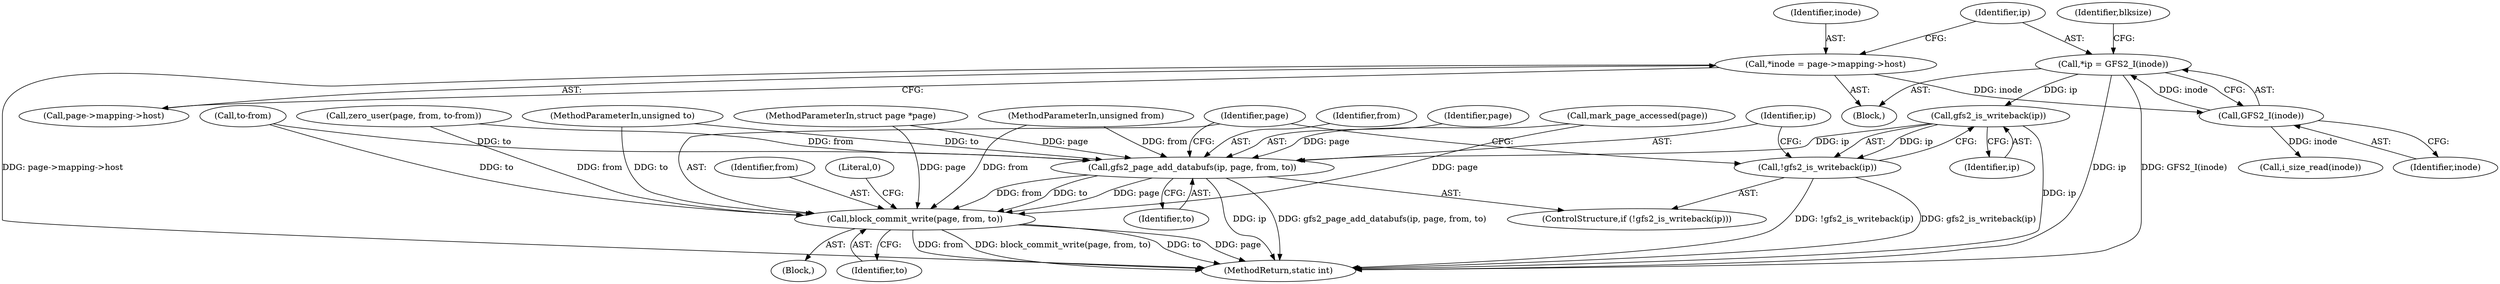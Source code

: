 digraph "1_linux_64dd153c83743af81f20924c6343652d731eeecb_0@API" {
"1000158" [label="(Call,gfs2_is_writeback(ip))"];
"1000115" [label="(Call,*ip = GFS2_I(inode))"];
"1000117" [label="(Call,GFS2_I(inode))"];
"1000107" [label="(Call,*inode = page->mapping->host)"];
"1000157" [label="(Call,!gfs2_is_writeback(ip))"];
"1000160" [label="(Call,gfs2_page_add_databufs(ip, page, from, to))"];
"1000165" [label="(Call,block_commit_write(page, from, to))"];
"1000165" [label="(Call,block_commit_write(page, from, to))"];
"1000241" [label="(MethodReturn,static int)"];
"1000164" [label="(Identifier,to)"];
"1000139" [label="(Call,to-from)"];
"1000116" [label="(Identifier,ip)"];
"1000170" [label="(Literal,0)"];
"1000166" [label="(Identifier,page)"];
"1000101" [label="(MethodParameterIn,struct page *page)"];
"1000118" [label="(Identifier,inode)"];
"1000160" [label="(Call,gfs2_page_add_databufs(ip, page, from, to))"];
"1000107" [label="(Call,*inode = page->mapping->host)"];
"1000108" [label="(Identifier,inode)"];
"1000158" [label="(Call,gfs2_is_writeback(ip))"];
"1000133" [label="(Call,i_size_read(inode))"];
"1000103" [label="(MethodParameterIn,unsigned to)"];
"1000109" [label="(Call,page->mapping->host)"];
"1000136" [label="(Call,zero_user(page, from, to-from))"];
"1000115" [label="(Call,*ip = GFS2_I(inode))"];
"1000167" [label="(Identifier,from)"];
"1000162" [label="(Identifier,page)"];
"1000142" [label="(Call,mark_page_accessed(page))"];
"1000155" [label="(Block,)"];
"1000105" [label="(Block,)"];
"1000123" [label="(Identifier,blksize)"];
"1000102" [label="(MethodParameterIn,unsigned from)"];
"1000157" [label="(Call,!gfs2_is_writeback(ip))"];
"1000161" [label="(Identifier,ip)"];
"1000156" [label="(ControlStructure,if (!gfs2_is_writeback(ip)))"];
"1000159" [label="(Identifier,ip)"];
"1000117" [label="(Call,GFS2_I(inode))"];
"1000168" [label="(Identifier,to)"];
"1000163" [label="(Identifier,from)"];
"1000158" -> "1000157"  [label="AST: "];
"1000158" -> "1000159"  [label="CFG: "];
"1000159" -> "1000158"  [label="AST: "];
"1000157" -> "1000158"  [label="CFG: "];
"1000158" -> "1000241"  [label="DDG: ip"];
"1000158" -> "1000157"  [label="DDG: ip"];
"1000115" -> "1000158"  [label="DDG: ip"];
"1000158" -> "1000160"  [label="DDG: ip"];
"1000115" -> "1000105"  [label="AST: "];
"1000115" -> "1000117"  [label="CFG: "];
"1000116" -> "1000115"  [label="AST: "];
"1000117" -> "1000115"  [label="AST: "];
"1000123" -> "1000115"  [label="CFG: "];
"1000115" -> "1000241"  [label="DDG: GFS2_I(inode)"];
"1000115" -> "1000241"  [label="DDG: ip"];
"1000117" -> "1000115"  [label="DDG: inode"];
"1000117" -> "1000118"  [label="CFG: "];
"1000118" -> "1000117"  [label="AST: "];
"1000107" -> "1000117"  [label="DDG: inode"];
"1000117" -> "1000133"  [label="DDG: inode"];
"1000107" -> "1000105"  [label="AST: "];
"1000107" -> "1000109"  [label="CFG: "];
"1000108" -> "1000107"  [label="AST: "];
"1000109" -> "1000107"  [label="AST: "];
"1000116" -> "1000107"  [label="CFG: "];
"1000107" -> "1000241"  [label="DDG: page->mapping->host"];
"1000157" -> "1000156"  [label="AST: "];
"1000161" -> "1000157"  [label="CFG: "];
"1000166" -> "1000157"  [label="CFG: "];
"1000157" -> "1000241"  [label="DDG: !gfs2_is_writeback(ip)"];
"1000157" -> "1000241"  [label="DDG: gfs2_is_writeback(ip)"];
"1000160" -> "1000156"  [label="AST: "];
"1000160" -> "1000164"  [label="CFG: "];
"1000161" -> "1000160"  [label="AST: "];
"1000162" -> "1000160"  [label="AST: "];
"1000163" -> "1000160"  [label="AST: "];
"1000164" -> "1000160"  [label="AST: "];
"1000166" -> "1000160"  [label="CFG: "];
"1000160" -> "1000241"  [label="DDG: gfs2_page_add_databufs(ip, page, from, to)"];
"1000160" -> "1000241"  [label="DDG: ip"];
"1000142" -> "1000160"  [label="DDG: page"];
"1000101" -> "1000160"  [label="DDG: page"];
"1000136" -> "1000160"  [label="DDG: from"];
"1000102" -> "1000160"  [label="DDG: from"];
"1000139" -> "1000160"  [label="DDG: to"];
"1000103" -> "1000160"  [label="DDG: to"];
"1000160" -> "1000165"  [label="DDG: page"];
"1000160" -> "1000165"  [label="DDG: from"];
"1000160" -> "1000165"  [label="DDG: to"];
"1000165" -> "1000155"  [label="AST: "];
"1000165" -> "1000168"  [label="CFG: "];
"1000166" -> "1000165"  [label="AST: "];
"1000167" -> "1000165"  [label="AST: "];
"1000168" -> "1000165"  [label="AST: "];
"1000170" -> "1000165"  [label="CFG: "];
"1000165" -> "1000241"  [label="DDG: to"];
"1000165" -> "1000241"  [label="DDG: page"];
"1000165" -> "1000241"  [label="DDG: from"];
"1000165" -> "1000241"  [label="DDG: block_commit_write(page, from, to)"];
"1000142" -> "1000165"  [label="DDG: page"];
"1000101" -> "1000165"  [label="DDG: page"];
"1000136" -> "1000165"  [label="DDG: from"];
"1000102" -> "1000165"  [label="DDG: from"];
"1000139" -> "1000165"  [label="DDG: to"];
"1000103" -> "1000165"  [label="DDG: to"];
}
